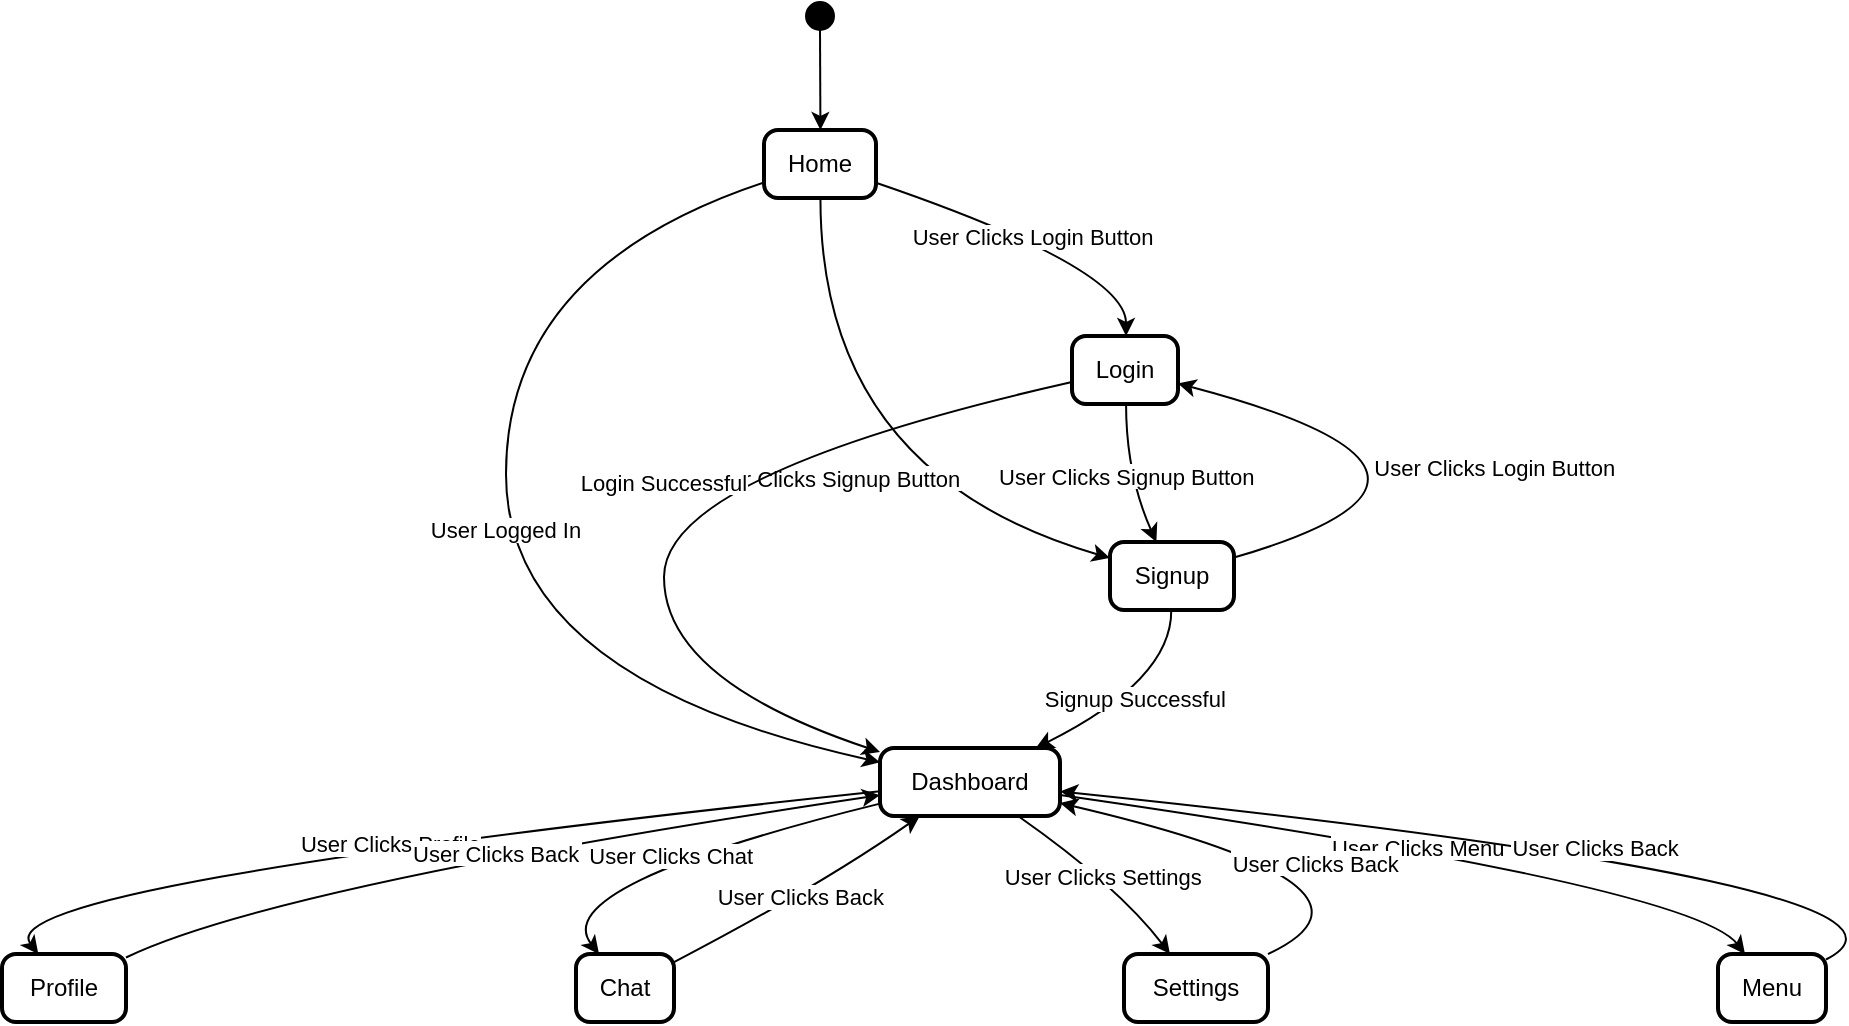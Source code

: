 <mxfile version="21.1.4" type="github">
  <diagram name="Page-1" id="uOVy3wJpzC3XcZ-4sTor">
    <mxGraphModel>
      <root>
        <mxCell id="0" />
        <mxCell id="1" parent="0" />
        <mxCell id="2" value="" style="ellipse;fillColor=strokeColor;" vertex="1" parent="1">
          <mxGeometry x="483" y="8" width="14" height="14" as="geometry" />
        </mxCell>
        <mxCell id="3" value="Home" style="rounded=1;absoluteArcSize=1;arcSize=14;whiteSpace=wrap;strokeWidth=2;" vertex="1" parent="1">
          <mxGeometry x="462" y="72" width="56" height="34" as="geometry" />
        </mxCell>
        <mxCell id="4" value="Login" style="rounded=1;absoluteArcSize=1;arcSize=14;whiteSpace=wrap;strokeWidth=2;" vertex="1" parent="1">
          <mxGeometry x="616" y="175" width="53" height="34" as="geometry" />
        </mxCell>
        <mxCell id="5" value="Signup" style="rounded=1;absoluteArcSize=1;arcSize=14;whiteSpace=wrap;strokeWidth=2;" vertex="1" parent="1">
          <mxGeometry x="635" y="278" width="62" height="34" as="geometry" />
        </mxCell>
        <mxCell id="6" value="Dashboard" style="rounded=1;absoluteArcSize=1;arcSize=14;whiteSpace=wrap;strokeWidth=2;" vertex="1" parent="1">
          <mxGeometry x="520" y="381" width="90" height="34" as="geometry" />
        </mxCell>
        <mxCell id="7" value="Profile" style="rounded=1;absoluteArcSize=1;arcSize=14;whiteSpace=wrap;strokeWidth=2;" vertex="1" parent="1">
          <mxGeometry x="81" y="484" width="62" height="34" as="geometry" />
        </mxCell>
        <mxCell id="8" value="Chat" style="rounded=1;absoluteArcSize=1;arcSize=14;whiteSpace=wrap;strokeWidth=2;" vertex="1" parent="1">
          <mxGeometry x="368" y="484" width="49" height="34" as="geometry" />
        </mxCell>
        <mxCell id="9" value="Settings" style="rounded=1;absoluteArcSize=1;arcSize=14;whiteSpace=wrap;strokeWidth=2;" vertex="1" parent="1">
          <mxGeometry x="642" y="484" width="72" height="34" as="geometry" />
        </mxCell>
        <mxCell id="10" value="Menu" style="rounded=1;absoluteArcSize=1;arcSize=14;whiteSpace=wrap;strokeWidth=2;" vertex="1" parent="1">
          <mxGeometry x="939" y="484" width="54" height="34" as="geometry" />
        </mxCell>
        <mxCell id="11" value="" style="curved=1;startArrow=none;;exitX=0.516;exitY=1;entryX=0.504;entryY=0;" edge="1" parent="1" source="2" target="3">
          <mxGeometry relative="1" as="geometry">
            <Array as="points" />
          </mxGeometry>
        </mxCell>
        <mxCell id="12" value="User Clicks Login Button" style="curved=1;startArrow=none;;exitX=1.007;exitY=0.779;entryX=0.51;entryY=0;" edge="1" parent="1" source="3" target="4">
          <mxGeometry relative="1" as="geometry">
            <Array as="points">
              <mxPoint x="643" y="141" />
            </Array>
          </mxGeometry>
        </mxCell>
        <mxCell id="13" value="User Clicks Signup Button" style="curved=1;startArrow=none;;exitX=0.504;exitY=1;entryX=-0.004;entryY=0.233;" edge="1" parent="1" source="3" target="5">
          <mxGeometry relative="1" as="geometry">
            <Array as="points">
              <mxPoint x="490" y="244" />
            </Array>
          </mxGeometry>
        </mxCell>
        <mxCell id="14" value="User Logged In" style="curved=1;startArrow=none;;exitX=0.001;exitY=0.772;entryX=-0.004;entryY=0.206;" edge="1" parent="1" source="3" target="6">
          <mxGeometry relative="1" as="geometry">
            <Array as="points">
              <mxPoint x="333" y="141" />
              <mxPoint x="333" y="347" />
            </Array>
          </mxGeometry>
        </mxCell>
        <mxCell id="15" value="Login Successful" style="curved=1;startArrow=none;;exitX=0.007;exitY=0.674;entryX=-0.004;entryY=0.056;" edge="1" parent="1" source="4" target="6">
          <mxGeometry relative="1" as="geometry">
            <Array as="points">
              <mxPoint x="412" y="244" />
              <mxPoint x="412" y="347" />
            </Array>
          </mxGeometry>
        </mxCell>
        <mxCell id="16" value="User Clicks Signup Button" style="curved=1;startArrow=none;;exitX=0.51;exitY=1;entryX=0.374;entryY=0;" edge="1" parent="1" source="4" target="5">
          <mxGeometry relative="1" as="geometry">
            <Array as="points">
              <mxPoint x="643" y="244" />
            </Array>
          </mxGeometry>
        </mxCell>
        <mxCell id="17" value="Signup Successful" style="curved=1;startArrow=none;;exitX=0.494;exitY=1;entryX=0.865;entryY=0;" edge="1" parent="1" source="5" target="6">
          <mxGeometry relative="1" as="geometry">
            <Array as="points">
              <mxPoint x="666" y="347" />
            </Array>
          </mxGeometry>
        </mxCell>
        <mxCell id="18" value="User Clicks Login Button" style="curved=1;startArrow=none;;exitX=0.992;exitY=0.233;entryX=1.013;entryY=0.704;" edge="1" parent="1" source="5" target="4">
          <mxGeometry relative="1" as="geometry">
            <Array as="points">
              <mxPoint x="841" y="244" />
            </Array>
          </mxGeometry>
        </mxCell>
        <mxCell id="19" value="User Clicks Profile" style="curved=1;startArrow=none;;exitX=-0.004;exitY=0.638;entryX=0.293;entryY=0;" edge="1" parent="1" source="6" target="7">
          <mxGeometry relative="1" as="geometry">
            <Array as="points">
              <mxPoint x="73" y="450" />
            </Array>
          </mxGeometry>
        </mxCell>
        <mxCell id="20" value="User Clicks Chat" style="curved=1;startArrow=none;;exitX=-0.004;exitY=0.821;entryX=0.235;entryY=0;" edge="1" parent="1" source="6" target="8">
          <mxGeometry relative="1" as="geometry">
            <Array as="points">
              <mxPoint x="353" y="450" />
            </Array>
          </mxGeometry>
        </mxCell>
        <mxCell id="21" value="User Clicks Settings" style="curved=1;startArrow=none;;exitX=0.767;exitY=1;entryX=0.319;entryY=0;" edge="1" parent="1" source="6" target="9">
          <mxGeometry relative="1" as="geometry">
            <Array as="points">
              <mxPoint x="639" y="450" />
            </Array>
          </mxGeometry>
        </mxCell>
        <mxCell id="22" value="User Clicks Menu" style="curved=1;startArrow=none;;exitX=0.991;exitY=0.687;entryX=0.25;entryY=0;" edge="1" parent="1" source="6" target="10">
          <mxGeometry relative="1" as="geometry">
            <Array as="points">
              <mxPoint x="926" y="450" />
            </Array>
          </mxGeometry>
        </mxCell>
        <mxCell id="23" value="User Clicks Back" style="curved=1;startArrow=none;;exitX=1.003;exitY=0.049;entryX=-0.004;entryY=0.695;" edge="1" parent="1" source="7" target="6">
          <mxGeometry relative="1" as="geometry">
            <Array as="points">
              <mxPoint x="217" y="450" />
            </Array>
          </mxGeometry>
        </mxCell>
        <mxCell id="24" value="User Clicks Back" style="curved=1;startArrow=none;;exitX=0.996;exitY=0.122;entryX=0.221;entryY=1;" edge="1" parent="1" source="8" target="6">
          <mxGeometry relative="1" as="geometry">
            <Array as="points">
              <mxPoint x="490" y="450" />
            </Array>
          </mxGeometry>
        </mxCell>
        <mxCell id="25" value="User Clicks Back" style="curved=1;startArrow=none;;exitX=1.001;exitY=0;entryX=0.991;entryY=0.804;" edge="1" parent="1" source="9" target="6">
          <mxGeometry relative="1" as="geometry">
            <Array as="points">
              <mxPoint x="787" y="450" />
            </Array>
          </mxGeometry>
        </mxCell>
        <mxCell id="26" value="User Clicks Back" style="curved=1;startArrow=none;;exitX=0.988;exitY=0.091;entryX=0.991;entryY=0.635;" edge="1" parent="1" source="10" target="6">
          <mxGeometry relative="1" as="geometry">
            <Array as="points">
              <mxPoint x="1065" y="450" />
            </Array>
          </mxGeometry>
        </mxCell>
      </root>
    </mxGraphModel>
  </diagram>
</mxfile>
